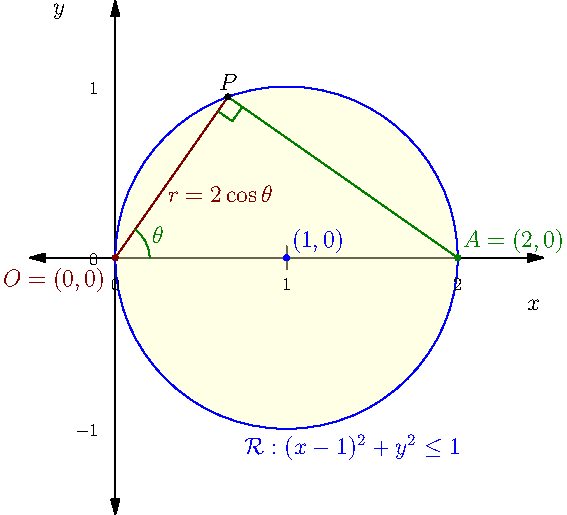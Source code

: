 import graph;
import geometry;
size(10cm);
xaxis("$x$", -0.5, 2.5, Ticks(Label(fontsize(9pt)), Step=1, begin=false, end=false), Arrows);
yaxis("$y$", -1.5, 1.5, Ticks(Label(fontsize(9pt)), Step=1, begin=false, end=false), Arrows);

filldraw(circle((1,0), 1), opacity(0.4)+paleyellow, blue);
pair P = (1,0)+dir(110);
pair O = (0,0);
pair A = (2,0);
dot("$O=(0,0)$", O, 2*dir(225), brown);
draw(O--P, brown);
label((1,-1), "$\mathcal{R} : (x-1)^2 + y^2 \le 1$", dir(-60), blue);
draw(arc((0,0), 0.2, 0, 55), deepgreen);
label("$\theta$", 0.2*dir(27.5), dir(27.5), deepgreen);
label("$r = 2 \cos \theta$", 0.4*P, dir(0), brown);
draw(P--A, deepgreen);
markrightangle(O, P, A, deepgreen);
dot("$P$", P, dir(90));
dot("$A=(2,0)$", A, dir(45), deepgreen);
dot("$(1,0)$", (1,0), dir(45), blue);
